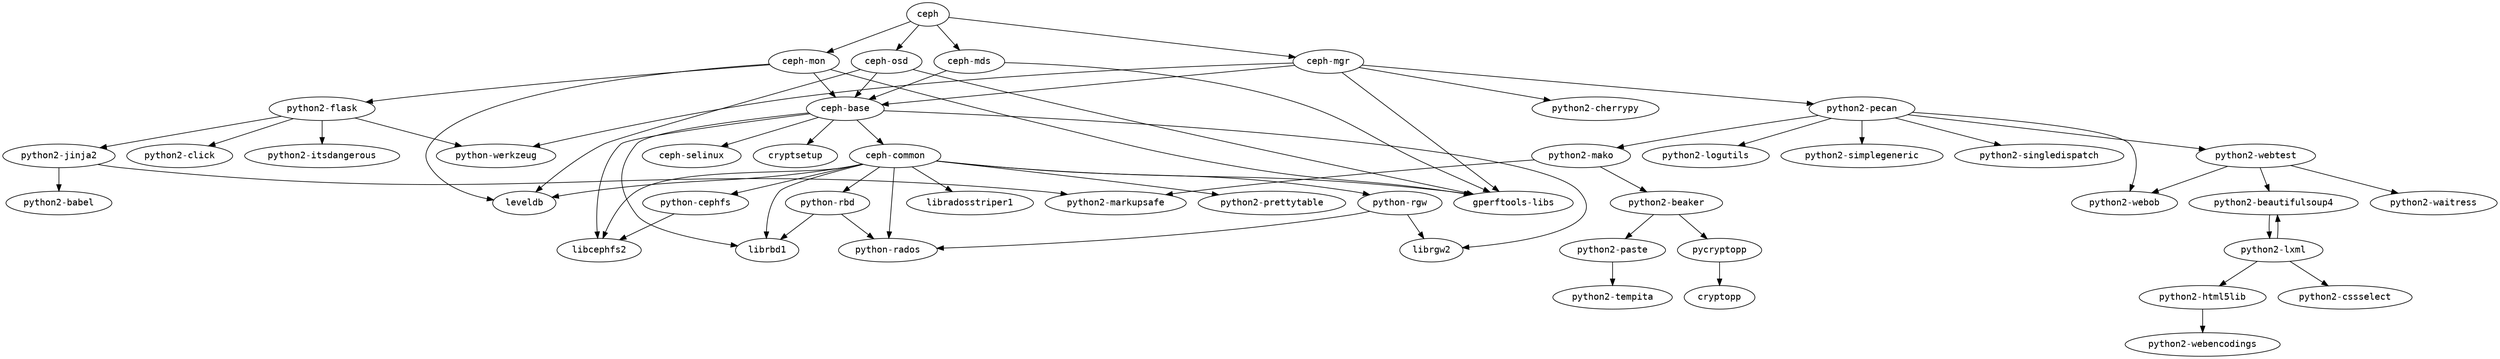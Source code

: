 strict digraph G {
node [fontname=monospace];
  "ceph-base" -> "ceph-common";
  "ceph-base" -> "ceph-selinux";
  "ceph-base" -> "cryptsetup";
  "ceph-base" -> "libcephfs2";
  "ceph-base" -> "librbd1";
  "ceph-base" -> "librgw2";
  "ceph" -> "ceph-mds";
  "ceph" -> "ceph-mgr";
  "ceph" -> "ceph-mon";
  "ceph" -> "ceph-osd";
  "ceph-common" -> "gperftools-libs";
  "ceph-common" -> "leveldb";
  "ceph-common" -> "libcephfs2";
  "ceph-common" -> "libradosstriper1";
  "ceph-common" -> "librbd1";
  "ceph-common" -> "python2-prettytable";
  "ceph-common" -> "python-cephfs";
  "ceph-common" -> "python-rados";
  "ceph-common" -> "python-rbd";
  "ceph-common" -> "python-rgw";
  "ceph-mds" -> "ceph-base";
  "ceph-mds" -> "gperftools-libs";
  "ceph-mgr" -> "ceph-base";
  "ceph-mgr" -> "gperftools-libs";
  "ceph-mgr" -> "python2-cherrypy";
  "ceph-mgr" -> "python2-pecan";
  "ceph-mgr" -> "python-werkzeug";
  "ceph-mon" -> "ceph-base";
  "ceph-mon" -> "gperftools-libs";
  "ceph-mon" -> "leveldb";
  "ceph-mon" -> "python2-flask";
  "ceph-osd" -> "ceph-base";
  "ceph-osd" -> "gperftools-libs";
  "ceph-osd" -> "leveldb";
  "pycryptopp" -> "cryptopp";
  "python2-beaker" -> "pycryptopp";
  "python2-beaker" -> "python2-paste";
  "python2-beautifulsoup4" -> "python2-lxml";
  "python2-flask" -> "python2-click";
  "python2-flask" -> "python2-itsdangerous";
  "python2-flask" -> "python2-jinja2";
  "python2-flask" -> "python-werkzeug";
  "python2-html5lib" -> "python2-webencodings";
  "python2-jinja2" -> "python2-babel";
  "python2-jinja2" -> "python2-markupsafe";
  "python2-lxml" -> "python2-beautifulsoup4";
  "python2-lxml" -> "python2-cssselect";
  "python2-lxml" -> "python2-html5lib";
  "python2-mako" -> "python2-beaker";
  "python2-mako" -> "python2-markupsafe";
  "python2-paste" -> "python2-tempita";
  "python2-pecan" -> "python2-logutils";
  "python2-pecan" -> "python2-mako";
  "python2-pecan" -> "python2-simplegeneric";
  "python2-pecan" -> "python2-singledispatch";
  "python2-pecan" -> "python2-webob";
  "python2-pecan" -> "python2-webtest";
  "python2-webtest" -> "python2-beautifulsoup4";
  "python2-webtest" -> "python2-waitress";
  "python2-webtest" -> "python2-webob";
  "python-cephfs" -> "libcephfs2";
  "python-rbd" -> "librbd1";
  "python-rbd" -> "python-rados";
  "python-rgw" -> "librgw2";
  "python-rgw" -> "python-rados";
}
